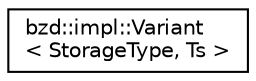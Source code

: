 digraph "Graphical Class Hierarchy"
{
  edge [fontname="Helvetica",fontsize="10",labelfontname="Helvetica",labelfontsize="10"];
  node [fontname="Helvetica",fontsize="10",shape=record];
  rankdir="LR";
  Node0 [label="bzd::impl::Variant\l\< StorageType, Ts \>",height=0.2,width=0.4,color="black", fillcolor="white", style="filled",URL="$classbzd_1_1impl_1_1Variant.html"];
}
